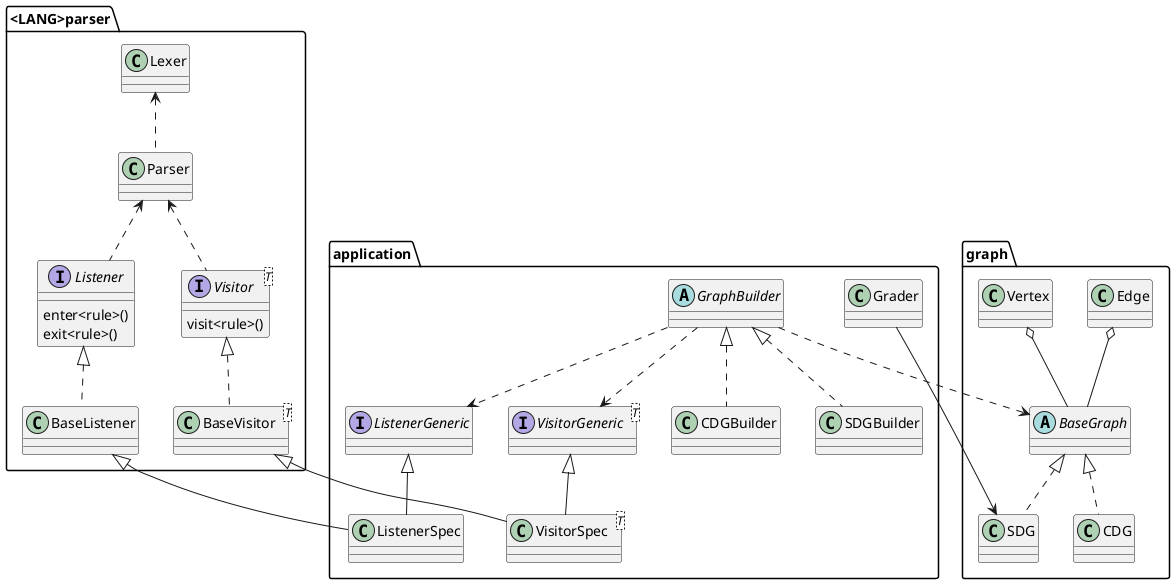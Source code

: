 @startuml

package "<LANG>parser" {
Lexer    <..  Parser
Parser   <..  Listener
Parser   <..  Visitor
Listener <|.. BaseListener
Visitor  <|.. BaseVisitor

Class Parser {

}
Class Lexer {

}

Interface Visitor<T> {
    visit<rule>()
}
Interface Listener {
    enter<rule>()
    exit<rule>()
}

Class BaseVisitor<T> {
}
Class BaseListener {
}

}

package "graph" {
Edge   o-- BaseGraph
Vertex o-- BaseGraph
BaseGraph <|.. CDG
BaseGraph <|.. SDG

abstract Class BaseGraph
Class Vertex
Class Edge
Class CDG
Class SDG
}


package "application" {

ListenerGeneric     <|-- ListenerSpec
VisitorGeneric      <|-- VisitorSpec
BaseListener <|-- ListenerSpec
BaseVisitor  <|-- VisitorSpec

Interface ListenerGeneric {
}
Interface VisitorGeneric<T> {
}


Class ListenerSpec {
}
Class VisitorSpec<T> {
}

GraphBuilder ..> BaseGraph

GraphBuilder <|.. CDGBuilder
GraphBuilder <|.. SDGBuilder

GraphBuilder ..> ListenerGeneric
GraphBuilder ..> VisitorGeneric

Grader --> SDG

abstract GraphBuilder

Class CDGBuilder
Class SDGBuilder
Class Grader


}


@enduml